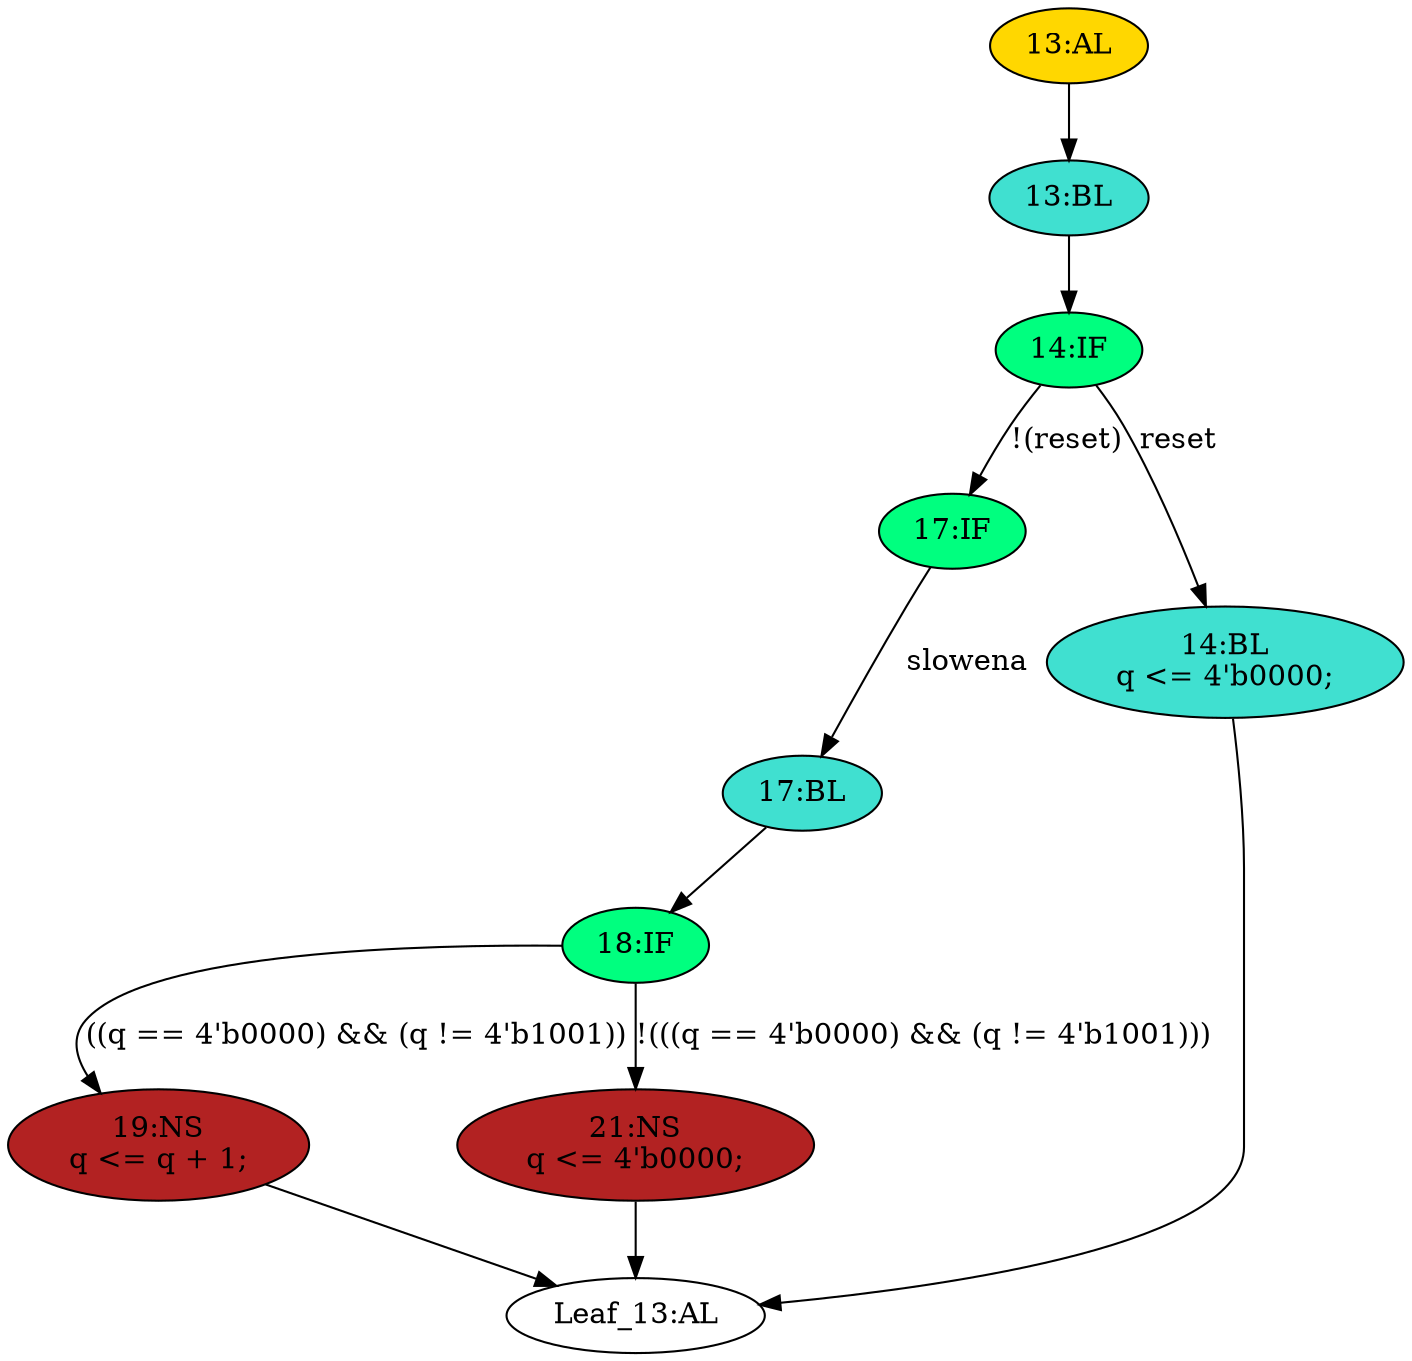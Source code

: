strict digraph "" {
	node [label="\N"];
	"17:IF"	[ast="<pyverilog.vparser.ast.IfStatement object at 0x7f4652b97490>",
		fillcolor=springgreen,
		label="17:IF",
		statements="[]",
		style=filled,
		typ=IfStatement];
	"17:BL"	[ast="<pyverilog.vparser.ast.Block object at 0x7f4652b97610>",
		fillcolor=turquoise,
		label="17:BL",
		statements="[]",
		style=filled,
		typ=Block];
	"17:IF" -> "17:BL"	[cond="['slowena']",
		label=slowena,
		lineno=17];
	"14:BL"	[ast="<pyverilog.vparser.ast.Block object at 0x7f4652b97d10>",
		fillcolor=turquoise,
		label="14:BL
q <= 4'b0000;",
		statements="[<pyverilog.vparser.ast.NonblockingSubstitution object at 0x7f4652b97bd0>]",
		style=filled,
		typ=Block];
	"Leaf_13:AL"	[def_var="['q']",
		label="Leaf_13:AL"];
	"14:BL" -> "Leaf_13:AL"	[cond="[]",
		lineno=None];
	"18:IF"	[ast="<pyverilog.vparser.ast.IfStatement object at 0x7f4652b97650>",
		fillcolor=springgreen,
		label="18:IF",
		statements="[]",
		style=filled,
		typ=IfStatement];
	"17:BL" -> "18:IF"	[cond="[]",
		lineno=None];
	"19:NS"	[ast="<pyverilog.vparser.ast.NonblockingSubstitution object at 0x7f4652b97810>",
		fillcolor=firebrick,
		label="19:NS
q <= q + 1;",
		statements="[<pyverilog.vparser.ast.NonblockingSubstitution object at 0x7f4652b97810>]",
		style=filled,
		typ=NonblockingSubstitution];
	"18:IF" -> "19:NS"	[cond="['q', 'q']",
		label="((q == 4'b0000) && (q != 4'b1001))",
		lineno=18];
	"21:NS"	[ast="<pyverilog.vparser.ast.NonblockingSubstitution object at 0x7f4652b97690>",
		fillcolor=firebrick,
		label="21:NS
q <= 4'b0000;",
		statements="[<pyverilog.vparser.ast.NonblockingSubstitution object at 0x7f4652b97690>]",
		style=filled,
		typ=NonblockingSubstitution];
	"18:IF" -> "21:NS"	[cond="['q', 'q']",
		label="!(((q == 4'b0000) && (q != 4'b1001)))",
		lineno=18];
	"13:BL"	[ast="<pyverilog.vparser.ast.Block object at 0x7f4652b97d50>",
		fillcolor=turquoise,
		label="13:BL",
		statements="[]",
		style=filled,
		typ=Block];
	"14:IF"	[ast="<pyverilog.vparser.ast.IfStatement object at 0x7f4652b97d90>",
		fillcolor=springgreen,
		label="14:IF",
		statements="[]",
		style=filled,
		typ=IfStatement];
	"13:BL" -> "14:IF"	[cond="[]",
		lineno=None];
	"14:IF" -> "17:IF"	[cond="['reset']",
		label="!(reset)",
		lineno=14];
	"14:IF" -> "14:BL"	[cond="['reset']",
		label=reset,
		lineno=14];
	"19:NS" -> "Leaf_13:AL"	[cond="[]",
		lineno=None];
	"13:AL"	[ast="<pyverilog.vparser.ast.Always object at 0x7f4652b97e90>",
		clk_sens=True,
		fillcolor=gold,
		label="13:AL",
		sens="['clk', 'reset']",
		statements="[]",
		style=filled,
		typ=Always,
		use_var="['reset', 'q', 'slowena']"];
	"13:AL" -> "13:BL"	[cond="[]",
		lineno=None];
	"21:NS" -> "Leaf_13:AL"	[cond="[]",
		lineno=None];
}
